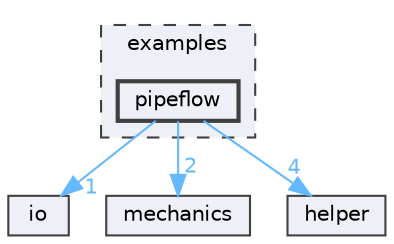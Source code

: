 digraph "examples/pipeflow"
{
 // LATEX_PDF_SIZE
  bgcolor="transparent";
  edge [fontname=Helvetica,fontsize=10,labelfontname=Helvetica,labelfontsize=10];
  node [fontname=Helvetica,fontsize=10,shape=box,height=0.2,width=0.4];
  compound=true
  subgraph clusterdir_d28a4824dc47e487b107a5db32ef43c4 {
    graph [ bgcolor="#edf0f7", pencolor="grey25", label="examples", fontname=Helvetica,fontsize=10 style="filled,dashed", URL="dir_d28a4824dc47e487b107a5db32ef43c4.html",tooltip=""]
  dir_186f0d90b46871cce76e76d71d08d7d3 [label="pipeflow", fillcolor="#edf0f7", color="grey25", style="filled,bold", URL="dir_186f0d90b46871cce76e76d71d08d7d3.html",tooltip=""];
  }
  dir_bc161955dc3a3d2485839eba21420d01 [label="io", fillcolor="#edf0f7", color="grey25", style="filled", URL="dir_bc161955dc3a3d2485839eba21420d01.html",tooltip=""];
  dir_f85e6b512652ee2faa4ff4027d5d7588 [label="mechanics", fillcolor="#edf0f7", color="grey25", style="filled", URL="dir_f85e6b512652ee2faa4ff4027d5d7588.html",tooltip=""];
  dir_d634f21e635b1ea642c8b957ecf78b4f [label="helper", fillcolor="#edf0f7", color="grey25", style="filled", URL="dir_d634f21e635b1ea642c8b957ecf78b4f.html",tooltip=""];
  dir_186f0d90b46871cce76e76d71d08d7d3->dir_bc161955dc3a3d2485839eba21420d01 [headlabel="1", labeldistance=1.5 headhref="dir_000019_000011.html" href="dir_000019_000011.html" color="steelblue1" fontcolor="steelblue1"];
  dir_186f0d90b46871cce76e76d71d08d7d3->dir_d634f21e635b1ea642c8b957ecf78b4f [headlabel="4", labeldistance=1.5 headhref="dir_000019_000010.html" href="dir_000019_000010.html" color="steelblue1" fontcolor="steelblue1"];
  dir_186f0d90b46871cce76e76d71d08d7d3->dir_f85e6b512652ee2faa4ff4027d5d7588 [headlabel="2", labeldistance=1.5 headhref="dir_000019_000012.html" href="dir_000019_000012.html" color="steelblue1" fontcolor="steelblue1"];
}
